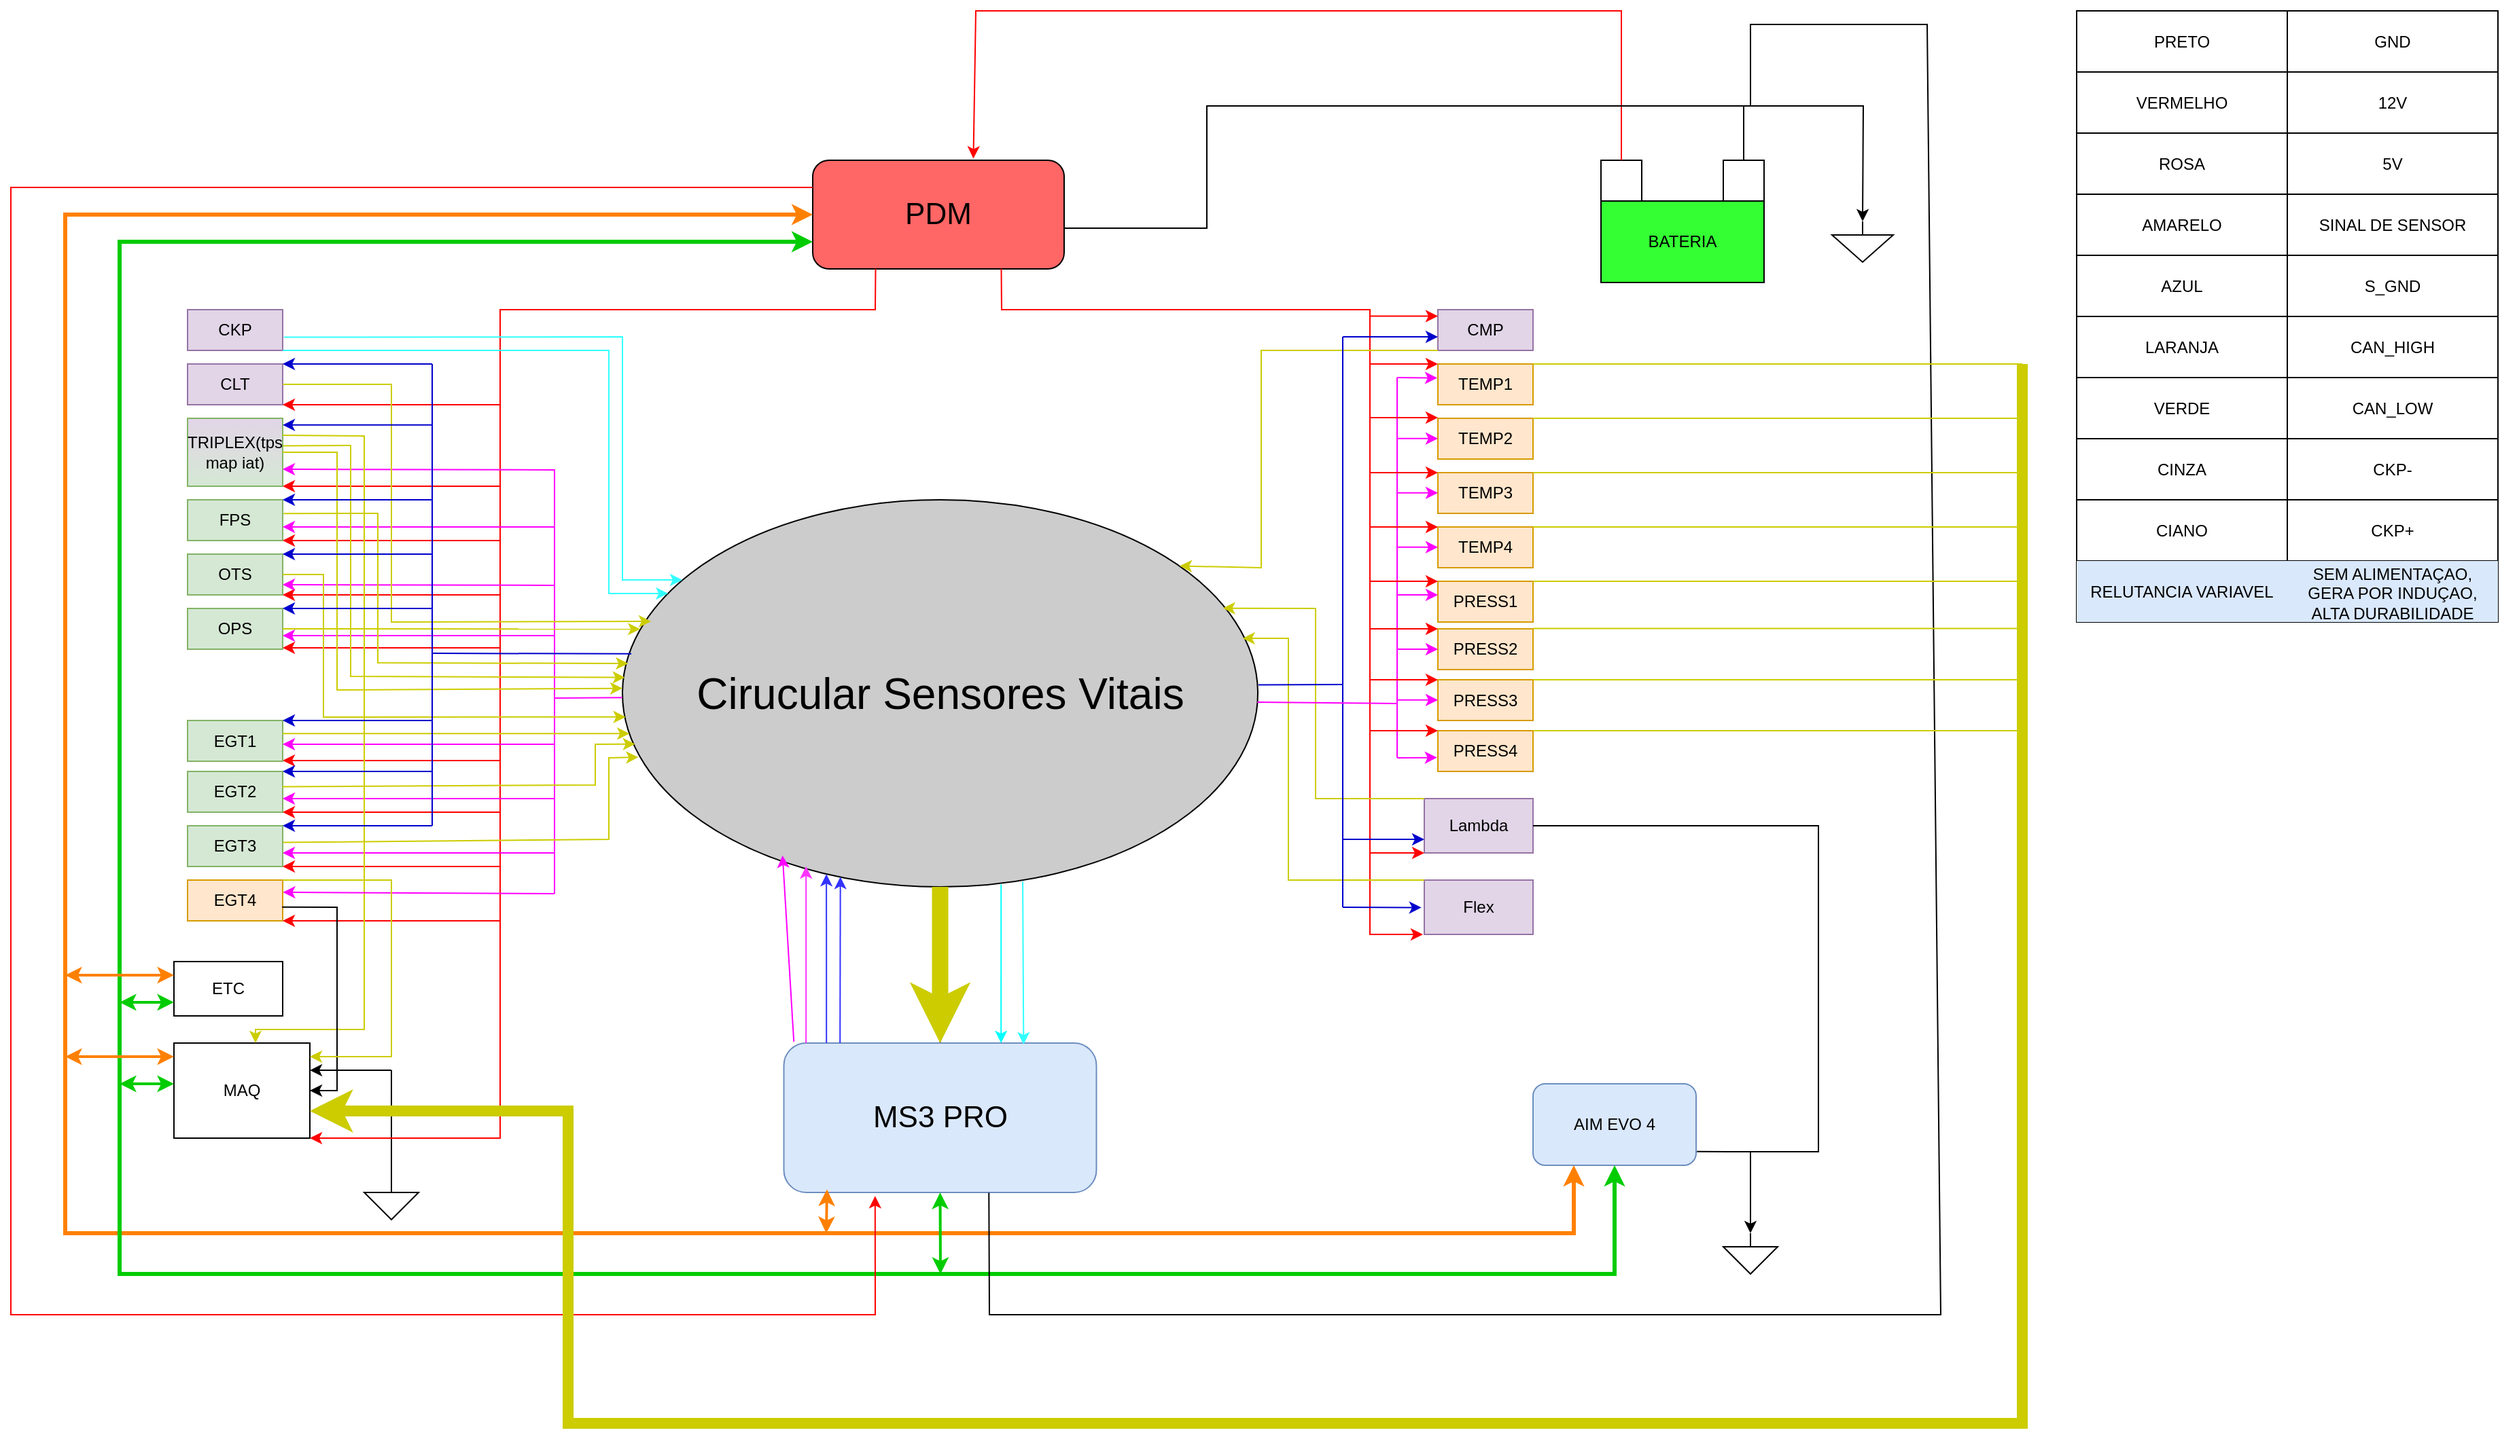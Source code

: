 <mxfile version="24.9.3">
  <diagram name="Page-1" id="f1wMGk_wxyHmaLdVLJDL">
    <mxGraphModel dx="2284" dy="746" grid="1" gridSize="10" guides="1" tooltips="1" connect="1" arrows="1" fold="1" page="1" pageScale="1" pageWidth="850" pageHeight="1100" math="0" shadow="0">
      <root>
        <mxCell id="0" />
        <mxCell id="1" parent="0" />
        <mxCell id="Dd4lVPITV6rcG0dg7MI0-1" value="BATERIA" style="rounded=0;whiteSpace=wrap;html=1;fillColor=#33FF33;" parent="1" vertex="1">
          <mxGeometry x="810" y="220" width="120" height="60" as="geometry" />
        </mxCell>
        <mxCell id="Dd4lVPITV6rcG0dg7MI0-2" value="" style="rounded=0;whiteSpace=wrap;html=1;" parent="1" vertex="1">
          <mxGeometry x="810" y="190" width="30" height="30" as="geometry" />
        </mxCell>
        <mxCell id="Dd4lVPITV6rcG0dg7MI0-3" value="" style="rounded=0;whiteSpace=wrap;html=1;" parent="1" vertex="1">
          <mxGeometry x="900" y="190" width="30" height="30" as="geometry" />
        </mxCell>
        <mxCell id="Dd4lVPITV6rcG0dg7MI0-5" value="" style="endArrow=classic;html=1;rounded=0;entryX=0.5;entryY=0;entryDx=0;entryDy=0;entryPerimeter=0;exitX=0.5;exitY=0;exitDx=0;exitDy=0;" parent="1" source="Dd4lVPITV6rcG0dg7MI0-3" target="Dd4lVPITV6rcG0dg7MI0-6" edge="1">
          <mxGeometry width="50" height="50" relative="1" as="geometry">
            <mxPoint x="700" y="410" as="sourcePoint" />
            <mxPoint x="750" y="360" as="targetPoint" />
            <Array as="points">
              <mxPoint x="915" y="150" />
              <mxPoint x="1003" y="150" />
            </Array>
          </mxGeometry>
        </mxCell>
        <mxCell id="Dd4lVPITV6rcG0dg7MI0-6" value="" style="pointerEvents=1;verticalLabelPosition=bottom;shadow=0;dashed=0;align=center;html=1;verticalAlign=top;shape=mxgraph.electrical.signal_sources.signal_ground;" parent="1" vertex="1">
          <mxGeometry x="980" y="235" width="45" height="30" as="geometry" />
        </mxCell>
        <mxCell id="Dd4lVPITV6rcG0dg7MI0-7" value="&lt;font style=&quot;font-size: 22px;&quot;&gt;PDM&lt;/font&gt;" style="rounded=1;whiteSpace=wrap;html=1;fillColor=#FF6666;" parent="1" vertex="1">
          <mxGeometry x="230" y="190" width="185" height="80" as="geometry" />
        </mxCell>
        <mxCell id="Dd4lVPITV6rcG0dg7MI0-8" value="" style="endArrow=classic;html=1;rounded=0;exitX=0.5;exitY=0;exitDx=0;exitDy=0;entryX=0.639;entryY=-0.016;entryDx=0;entryDy=0;entryPerimeter=0;strokeColor=#FF0000;" parent="1" source="Dd4lVPITV6rcG0dg7MI0-2" target="Dd4lVPITV6rcG0dg7MI0-7" edge="1">
          <mxGeometry width="50" height="50" relative="1" as="geometry">
            <mxPoint x="540" y="280" as="sourcePoint" />
            <mxPoint x="590" y="230" as="targetPoint" />
            <Array as="points">
              <mxPoint x="825" y="80" />
              <mxPoint x="350" y="80" />
            </Array>
          </mxGeometry>
        </mxCell>
        <mxCell id="Dd4lVPITV6rcG0dg7MI0-9" value="AIM EVO 4" style="rounded=1;whiteSpace=wrap;html=1;fillColor=#dae8fc;strokeColor=#6c8ebf;" parent="1" vertex="1">
          <mxGeometry x="760" y="870" width="120" height="60" as="geometry" />
        </mxCell>
        <mxCell id="znyflTCA9Cc_OiiJNhQR-1" value="" style="edgeStyle=orthogonalEdgeStyle;rounded=0;orthogonalLoop=1;jettySize=auto;html=1;" edge="1" parent="1" source="Dd4lVPITV6rcG0dg7MI0-10" target="Dd4lVPITV6rcG0dg7MI0-11">
          <mxGeometry relative="1" as="geometry" />
        </mxCell>
        <mxCell id="Dd4lVPITV6rcG0dg7MI0-10" value="&lt;font style=&quot;font-size: 22px;&quot;&gt;MS3 PRO&lt;/font&gt;" style="rounded=1;whiteSpace=wrap;html=1;fillColor=#dae8fc;strokeColor=#6c8ebf;" parent="1" vertex="1">
          <mxGeometry x="208.75" y="840" width="230" height="110" as="geometry" />
        </mxCell>
        <mxCell id="Dd4lVPITV6rcG0dg7MI0-11" value="&lt;font style=&quot;font-size: 32px;&quot;&gt;Cirucular Sensores Vitais&lt;/font&gt;" style="ellipse;whiteSpace=wrap;html=1;fillColor=#CCCCCC;" parent="1" vertex="1">
          <mxGeometry x="90" y="440" width="467.5" height="285" as="geometry" />
        </mxCell>
        <mxCell id="Dd4lVPITV6rcG0dg7MI0-21" value="CKP" style="rounded=0;whiteSpace=wrap;html=1;fillColor=#e1d5e7;strokeColor=#9673a6;" parent="1" vertex="1">
          <mxGeometry x="-230" y="300" width="70" height="30" as="geometry" />
        </mxCell>
        <mxCell id="Dd4lVPITV6rcG0dg7MI0-22" value="CLT" style="rounded=0;whiteSpace=wrap;html=1;fillColor=#e1d5e7;strokeColor=#9673a6;" parent="1" vertex="1">
          <mxGeometry x="-230" y="340" width="70" height="30" as="geometry" />
        </mxCell>
        <mxCell id="Dd4lVPITV6rcG0dg7MI0-23" value="TRIPLEX(tps map iat)" style="rounded=0;whiteSpace=wrap;html=1;fillColor=#D5E8D4;strokeColor=#82b366;gradientColor=#E1D5E7;gradientDirection=north;" parent="1" vertex="1">
          <mxGeometry x="-230" y="380" width="70" height="50" as="geometry" />
        </mxCell>
        <mxCell id="Dd4lVPITV6rcG0dg7MI0-24" value="FPS" style="rounded=0;whiteSpace=wrap;html=1;fillColor=#d5e8d4;strokeColor=#82b366;" parent="1" vertex="1">
          <mxGeometry x="-230" y="440" width="70" height="30" as="geometry" />
        </mxCell>
        <mxCell id="Dd4lVPITV6rcG0dg7MI0-25" value="OTS" style="rounded=0;whiteSpace=wrap;html=1;fillColor=#d5e8d4;strokeColor=#82b366;" parent="1" vertex="1">
          <mxGeometry x="-230" y="480" width="70" height="30" as="geometry" />
        </mxCell>
        <mxCell id="Dd4lVPITV6rcG0dg7MI0-26" value="OPS" style="rounded=0;whiteSpace=wrap;html=1;fillColor=#d5e8d4;strokeColor=#82b366;" parent="1" vertex="1">
          <mxGeometry x="-230" y="520" width="70" height="30" as="geometry" />
        </mxCell>
        <mxCell id="Dd4lVPITV6rcG0dg7MI0-30" value="MAQ" style="rounded=0;whiteSpace=wrap;html=1;" parent="1" vertex="1">
          <mxGeometry x="-240" y="840" width="100" height="70" as="geometry" />
        </mxCell>
        <mxCell id="Dd4lVPITV6rcG0dg7MI0-33" value="CMP" style="rounded=0;whiteSpace=wrap;html=1;fillColor=#e1d5e7;strokeColor=#9673a6;" parent="1" vertex="1">
          <mxGeometry x="690" y="300" width="70" height="30" as="geometry" />
        </mxCell>
        <mxCell id="Dd4lVPITV6rcG0dg7MI0-38" value="Lambda" style="rounded=0;whiteSpace=wrap;html=1;fillColor=#e1d5e7;strokeColor=#9673a6;" parent="1" vertex="1">
          <mxGeometry x="680" y="660" width="80" height="40" as="geometry" />
        </mxCell>
        <mxCell id="Dd4lVPITV6rcG0dg7MI0-41" value="" style="endArrow=classic;startArrow=classic;html=1;rounded=0;exitX=0;exitY=0.5;exitDx=0;exitDy=0;entryX=0.25;entryY=1;entryDx=0;entryDy=0;strokeWidth=3;strokeColor=#FF8000;" parent="1" source="Dd4lVPITV6rcG0dg7MI0-7" target="Dd4lVPITV6rcG0dg7MI0-9" edge="1">
          <mxGeometry width="50" height="50" relative="1" as="geometry">
            <mxPoint x="470" y="580" as="sourcePoint" />
            <mxPoint x="520" y="530" as="targetPoint" />
            <Array as="points">
              <mxPoint x="-320" y="230" />
              <mxPoint x="-320" y="980" />
              <mxPoint x="790" y="980" />
            </Array>
          </mxGeometry>
        </mxCell>
        <mxCell id="Dd4lVPITV6rcG0dg7MI0-42" value="" style="endArrow=classic;startArrow=classic;html=1;rounded=0;exitX=0;exitY=0.75;exitDx=0;exitDy=0;entryX=0.5;entryY=1;entryDx=0;entryDy=0;strokeColor=#00CC00;strokeWidth=3;" parent="1" source="Dd4lVPITV6rcG0dg7MI0-7" target="Dd4lVPITV6rcG0dg7MI0-9" edge="1">
          <mxGeometry width="50" height="50" relative="1" as="geometry">
            <mxPoint x="470" y="580" as="sourcePoint" />
            <mxPoint x="520" y="530" as="targetPoint" />
            <Array as="points">
              <mxPoint x="-280" y="250" />
              <mxPoint x="-280" y="1010" />
              <mxPoint x="820" y="1010" />
            </Array>
          </mxGeometry>
        </mxCell>
        <mxCell id="Dd4lVPITV6rcG0dg7MI0-43" value="" style="endArrow=classic;startArrow=classic;html=1;rounded=0;entryX=0.138;entryY=0.98;entryDx=0;entryDy=0;entryPerimeter=0;strokeWidth=2;strokeColor=#FF8000;" parent="1" target="Dd4lVPITV6rcG0dg7MI0-10" edge="1">
          <mxGeometry width="50" height="50" relative="1" as="geometry">
            <mxPoint x="240" y="980" as="sourcePoint" />
            <mxPoint x="450" y="780" as="targetPoint" />
          </mxGeometry>
        </mxCell>
        <mxCell id="Dd4lVPITV6rcG0dg7MI0-44" value="" style="endArrow=classic;startArrow=classic;html=1;rounded=0;exitX=0.5;exitY=1;exitDx=0;exitDy=0;strokeColor=#00CC00;strokeWidth=2;" parent="1" source="Dd4lVPITV6rcG0dg7MI0-10" edge="1">
          <mxGeometry width="50" height="50" relative="1" as="geometry">
            <mxPoint x="400" y="830" as="sourcePoint" />
            <mxPoint x="324" y="1010" as="targetPoint" />
          </mxGeometry>
        </mxCell>
        <mxCell id="Dd4lVPITV6rcG0dg7MI0-47" value="" style="endArrow=classic;startArrow=classic;html=1;rounded=0;strokeWidth=2;entryX=0;entryY=0.75;entryDx=0;entryDy=0;strokeColor=#00CC00;" parent="1" edge="1">
          <mxGeometry width="50" height="50" relative="1" as="geometry">
            <mxPoint x="-280" y="870" as="sourcePoint" />
            <mxPoint x="-240" y="870" as="targetPoint" />
            <Array as="points" />
          </mxGeometry>
        </mxCell>
        <mxCell id="Dd4lVPITV6rcG0dg7MI0-48" value="" style="endArrow=classic;startArrow=classic;html=1;rounded=0;entryX=0;entryY=0.25;entryDx=0;entryDy=0;strokeWidth=2;strokeColor=#FF8000;" parent="1" edge="1">
          <mxGeometry width="50" height="50" relative="1" as="geometry">
            <mxPoint x="-320" y="850" as="sourcePoint" />
            <mxPoint x="-240" y="850" as="targetPoint" />
            <Array as="points" />
          </mxGeometry>
        </mxCell>
        <mxCell id="Dd4lVPITV6rcG0dg7MI0-49" value="" style="pointerEvents=1;verticalLabelPosition=bottom;shadow=0;dashed=0;align=center;html=1;verticalAlign=top;shape=mxgraph.electrical.signal_sources.signal_ground;" parent="1" vertex="1">
          <mxGeometry x="-100" y="940" width="40" height="30" as="geometry" />
        </mxCell>
        <mxCell id="Dd4lVPITV6rcG0dg7MI0-52" value="" style="endArrow=classic;html=1;rounded=0;entryX=1;entryY=0.286;entryDx=0;entryDy=0;entryPerimeter=0;" parent="1" target="Dd4lVPITV6rcG0dg7MI0-30" edge="1">
          <mxGeometry width="50" height="50" relative="1" as="geometry">
            <mxPoint x="-80" y="860" as="sourcePoint" />
            <mxPoint x="-70" y="810" as="targetPoint" />
          </mxGeometry>
        </mxCell>
        <mxCell id="f9RRP8ZeH6I90ZZNOrHk-1" value="" style="endArrow=none;html=1;rounded=0;exitX=1;exitY=0.5;exitDx=0;exitDy=0;entryX=1.005;entryY=0.832;entryDx=0;entryDy=0;entryPerimeter=0;" parent="1" source="Dd4lVPITV6rcG0dg7MI0-38" target="Dd4lVPITV6rcG0dg7MI0-9" edge="1">
          <mxGeometry width="50" height="50" relative="1" as="geometry">
            <mxPoint x="290" y="710" as="sourcePoint" />
            <mxPoint x="340" y="660" as="targetPoint" />
            <Array as="points">
              <mxPoint x="970" y="680" />
              <mxPoint x="970" y="920" />
            </Array>
          </mxGeometry>
        </mxCell>
        <mxCell id="f9RRP8ZeH6I90ZZNOrHk-2" value="" style="endArrow=classic;html=1;rounded=0;" parent="1" edge="1">
          <mxGeometry width="50" height="50" relative="1" as="geometry">
            <mxPoint x="920" y="920" as="sourcePoint" />
            <mxPoint x="920" y="980" as="targetPoint" />
          </mxGeometry>
        </mxCell>
        <mxCell id="f9RRP8ZeH6I90ZZNOrHk-3" value="" style="pointerEvents=1;verticalLabelPosition=bottom;shadow=0;dashed=0;align=center;html=1;verticalAlign=top;shape=mxgraph.electrical.signal_sources.signal_ground;" parent="1" vertex="1">
          <mxGeometry x="900" y="980" width="40" height="30" as="geometry" />
        </mxCell>
        <mxCell id="f9RRP8ZeH6I90ZZNOrHk-12" value="" style="endArrow=classic;html=1;rounded=0;exitX=0;exitY=0.25;exitDx=0;exitDy=0;entryX=0.292;entryY=1.024;entryDx=0;entryDy=0;entryPerimeter=0;strokeColor=#FF0000;" parent="1" source="Dd4lVPITV6rcG0dg7MI0-7" target="Dd4lVPITV6rcG0dg7MI0-10" edge="1">
          <mxGeometry width="50" height="50" relative="1" as="geometry">
            <mxPoint x="110" y="440" as="sourcePoint" />
            <mxPoint x="160" y="390" as="targetPoint" />
            <Array as="points">
              <mxPoint x="-360" y="210" />
              <mxPoint x="-360" y="1040" />
              <mxPoint x="276" y="1040" />
            </Array>
          </mxGeometry>
        </mxCell>
        <mxCell id="f9RRP8ZeH6I90ZZNOrHk-13" value="" style="endArrow=classic;html=1;rounded=0;entryX=0.289;entryY=0.947;entryDx=0;entryDy=0;entryPerimeter=0;exitX=0.071;exitY=0;exitDx=0;exitDy=0;exitPerimeter=0;strokeColor=#FF33FF;" parent="1" source="Dd4lVPITV6rcG0dg7MI0-10" target="Dd4lVPITV6rcG0dg7MI0-11" edge="1">
          <mxGeometry width="50" height="50" relative="1" as="geometry">
            <mxPoint x="250" y="840" as="sourcePoint" />
            <mxPoint x="300" y="790" as="targetPoint" />
          </mxGeometry>
        </mxCell>
        <mxCell id="f9RRP8ZeH6I90ZZNOrHk-14" value="" style="endArrow=classic;html=1;rounded=0;entryX=0.321;entryY=0.967;entryDx=0;entryDy=0;entryPerimeter=0;strokeColor=#3333FF;" parent="1" target="Dd4lVPITV6rcG0dg7MI0-11" edge="1">
          <mxGeometry width="50" height="50" relative="1" as="geometry">
            <mxPoint x="240.11" y="840" as="sourcePoint" />
            <mxPoint x="240" y="720" as="targetPoint" />
          </mxGeometry>
        </mxCell>
        <mxCell id="f9RRP8ZeH6I90ZZNOrHk-15" value="" style="endArrow=classic;html=1;rounded=0;entryX=0.343;entryY=0.974;entryDx=0;entryDy=0;entryPerimeter=0;strokeColor=#3333FF;" parent="1" target="Dd4lVPITV6rcG0dg7MI0-11" edge="1">
          <mxGeometry width="50" height="50" relative="1" as="geometry">
            <mxPoint x="250.11" y="840" as="sourcePoint" />
            <mxPoint x="250" y="720" as="targetPoint" />
          </mxGeometry>
        </mxCell>
        <mxCell id="f9RRP8ZeH6I90ZZNOrHk-61" value="" style="endArrow=classic;html=1;rounded=0;exitX=0.5;exitY=1;exitDx=0;exitDy=0;entryX=0.5;entryY=0;entryDx=0;entryDy=0;strokeWidth=12;strokeColor=#CCCC00;" parent="1" source="Dd4lVPITV6rcG0dg7MI0-11" target="Dd4lVPITV6rcG0dg7MI0-10" edge="1">
          <mxGeometry width="50" height="50" relative="1" as="geometry">
            <mxPoint x="370" y="650" as="sourcePoint" />
            <mxPoint x="420" y="600" as="targetPoint" />
          </mxGeometry>
        </mxCell>
        <mxCell id="f9RRP8ZeH6I90ZZNOrHk-64" value="" style="shape=table;startSize=0;container=1;collapsible=0;childLayout=tableLayout;" parent="1" vertex="1">
          <mxGeometry x="1160" y="80" width="310" height="450" as="geometry" />
        </mxCell>
        <mxCell id="f9RRP8ZeH6I90ZZNOrHk-65" value="" style="shape=tableRow;horizontal=0;startSize=0;swimlaneHead=0;swimlaneBody=0;strokeColor=inherit;top=0;left=0;bottom=0;right=0;collapsible=0;dropTarget=0;fillColor=none;points=[[0,0.5],[1,0.5]];portConstraint=eastwest;" parent="f9RRP8ZeH6I90ZZNOrHk-64" vertex="1">
          <mxGeometry width="310" height="45" as="geometry" />
        </mxCell>
        <mxCell id="f9RRP8ZeH6I90ZZNOrHk-66" value="PRETO" style="shape=partialRectangle;html=1;whiteSpace=wrap;connectable=0;strokeColor=inherit;overflow=hidden;fillColor=none;top=0;left=0;bottom=0;right=0;pointerEvents=1;" parent="f9RRP8ZeH6I90ZZNOrHk-65" vertex="1">
          <mxGeometry width="155" height="45" as="geometry">
            <mxRectangle width="155" height="45" as="alternateBounds" />
          </mxGeometry>
        </mxCell>
        <mxCell id="f9RRP8ZeH6I90ZZNOrHk-67" value="GND" style="shape=partialRectangle;html=1;whiteSpace=wrap;connectable=0;strokeColor=inherit;overflow=hidden;fillColor=none;top=0;left=0;bottom=0;right=0;pointerEvents=1;" parent="f9RRP8ZeH6I90ZZNOrHk-65" vertex="1">
          <mxGeometry x="155" width="155" height="45" as="geometry">
            <mxRectangle width="155" height="45" as="alternateBounds" />
          </mxGeometry>
        </mxCell>
        <mxCell id="f9RRP8ZeH6I90ZZNOrHk-68" value="" style="shape=tableRow;horizontal=0;startSize=0;swimlaneHead=0;swimlaneBody=0;strokeColor=inherit;top=0;left=0;bottom=0;right=0;collapsible=0;dropTarget=0;fillColor=none;points=[[0,0.5],[1,0.5]];portConstraint=eastwest;" parent="f9RRP8ZeH6I90ZZNOrHk-64" vertex="1">
          <mxGeometry y="45" width="310" height="45" as="geometry" />
        </mxCell>
        <mxCell id="f9RRP8ZeH6I90ZZNOrHk-69" value="VERMELHO" style="shape=partialRectangle;html=1;whiteSpace=wrap;connectable=0;strokeColor=inherit;overflow=hidden;fillColor=none;top=0;left=0;bottom=0;right=0;pointerEvents=1;" parent="f9RRP8ZeH6I90ZZNOrHk-68" vertex="1">
          <mxGeometry width="155" height="45" as="geometry">
            <mxRectangle width="155" height="45" as="alternateBounds" />
          </mxGeometry>
        </mxCell>
        <mxCell id="f9RRP8ZeH6I90ZZNOrHk-70" value="12V" style="shape=partialRectangle;html=1;whiteSpace=wrap;connectable=0;strokeColor=inherit;overflow=hidden;fillColor=none;top=0;left=0;bottom=0;right=0;pointerEvents=1;" parent="f9RRP8ZeH6I90ZZNOrHk-68" vertex="1">
          <mxGeometry x="155" width="155" height="45" as="geometry">
            <mxRectangle width="155" height="45" as="alternateBounds" />
          </mxGeometry>
        </mxCell>
        <mxCell id="f9RRP8ZeH6I90ZZNOrHk-71" value="" style="shape=tableRow;horizontal=0;startSize=0;swimlaneHead=0;swimlaneBody=0;strokeColor=inherit;top=0;left=0;bottom=0;right=0;collapsible=0;dropTarget=0;fillColor=none;points=[[0,0.5],[1,0.5]];portConstraint=eastwest;" parent="f9RRP8ZeH6I90ZZNOrHk-64" vertex="1">
          <mxGeometry y="90" width="310" height="45" as="geometry" />
        </mxCell>
        <mxCell id="f9RRP8ZeH6I90ZZNOrHk-72" value="ROSA" style="shape=partialRectangle;html=1;whiteSpace=wrap;connectable=0;strokeColor=inherit;overflow=hidden;fillColor=none;top=0;left=0;bottom=0;right=0;pointerEvents=1;" parent="f9RRP8ZeH6I90ZZNOrHk-71" vertex="1">
          <mxGeometry width="155" height="45" as="geometry">
            <mxRectangle width="155" height="45" as="alternateBounds" />
          </mxGeometry>
        </mxCell>
        <mxCell id="f9RRP8ZeH6I90ZZNOrHk-73" value="5V" style="shape=partialRectangle;html=1;whiteSpace=wrap;connectable=0;strokeColor=inherit;overflow=hidden;fillColor=none;top=0;left=0;bottom=0;right=0;pointerEvents=1;" parent="f9RRP8ZeH6I90ZZNOrHk-71" vertex="1">
          <mxGeometry x="155" width="155" height="45" as="geometry">
            <mxRectangle width="155" height="45" as="alternateBounds" />
          </mxGeometry>
        </mxCell>
        <mxCell id="f9RRP8ZeH6I90ZZNOrHk-74" value="" style="shape=tableRow;horizontal=0;startSize=0;swimlaneHead=0;swimlaneBody=0;strokeColor=inherit;top=0;left=0;bottom=0;right=0;collapsible=0;dropTarget=0;fillColor=none;points=[[0,0.5],[1,0.5]];portConstraint=eastwest;" parent="f9RRP8ZeH6I90ZZNOrHk-64" vertex="1">
          <mxGeometry y="135" width="310" height="45" as="geometry" />
        </mxCell>
        <mxCell id="f9RRP8ZeH6I90ZZNOrHk-75" value="AMARELO" style="shape=partialRectangle;html=1;whiteSpace=wrap;connectable=0;strokeColor=inherit;overflow=hidden;fillColor=none;top=0;left=0;bottom=0;right=0;pointerEvents=1;" parent="f9RRP8ZeH6I90ZZNOrHk-74" vertex="1">
          <mxGeometry width="155" height="45" as="geometry">
            <mxRectangle width="155" height="45" as="alternateBounds" />
          </mxGeometry>
        </mxCell>
        <mxCell id="f9RRP8ZeH6I90ZZNOrHk-76" value="SINAL DE SENSOR" style="shape=partialRectangle;html=1;whiteSpace=wrap;connectable=0;strokeColor=inherit;overflow=hidden;fillColor=none;top=0;left=0;bottom=0;right=0;pointerEvents=1;" parent="f9RRP8ZeH6I90ZZNOrHk-74" vertex="1">
          <mxGeometry x="155" width="155" height="45" as="geometry">
            <mxRectangle width="155" height="45" as="alternateBounds" />
          </mxGeometry>
        </mxCell>
        <mxCell id="f9RRP8ZeH6I90ZZNOrHk-77" value="" style="shape=tableRow;horizontal=0;startSize=0;swimlaneHead=0;swimlaneBody=0;strokeColor=inherit;top=0;left=0;bottom=0;right=0;collapsible=0;dropTarget=0;fillColor=none;points=[[0,0.5],[1,0.5]];portConstraint=eastwest;" parent="f9RRP8ZeH6I90ZZNOrHk-64" vertex="1">
          <mxGeometry y="180" width="310" height="45" as="geometry" />
        </mxCell>
        <mxCell id="f9RRP8ZeH6I90ZZNOrHk-78" value="AZUL" style="shape=partialRectangle;html=1;whiteSpace=wrap;connectable=0;strokeColor=inherit;overflow=hidden;fillColor=none;top=0;left=0;bottom=0;right=0;pointerEvents=1;" parent="f9RRP8ZeH6I90ZZNOrHk-77" vertex="1">
          <mxGeometry width="155" height="45" as="geometry">
            <mxRectangle width="155" height="45" as="alternateBounds" />
          </mxGeometry>
        </mxCell>
        <mxCell id="f9RRP8ZeH6I90ZZNOrHk-79" value="S_GND" style="shape=partialRectangle;html=1;whiteSpace=wrap;connectable=0;strokeColor=inherit;overflow=hidden;fillColor=none;top=0;left=0;bottom=0;right=0;pointerEvents=1;" parent="f9RRP8ZeH6I90ZZNOrHk-77" vertex="1">
          <mxGeometry x="155" width="155" height="45" as="geometry">
            <mxRectangle width="155" height="45" as="alternateBounds" />
          </mxGeometry>
        </mxCell>
        <mxCell id="f9RRP8ZeH6I90ZZNOrHk-80" value="" style="shape=tableRow;horizontal=0;startSize=0;swimlaneHead=0;swimlaneBody=0;strokeColor=inherit;top=0;left=0;bottom=0;right=0;collapsible=0;dropTarget=0;fillColor=none;points=[[0,0.5],[1,0.5]];portConstraint=eastwest;" parent="f9RRP8ZeH6I90ZZNOrHk-64" vertex="1">
          <mxGeometry y="225" width="310" height="45" as="geometry" />
        </mxCell>
        <mxCell id="f9RRP8ZeH6I90ZZNOrHk-81" value="LARANJA" style="shape=partialRectangle;html=1;whiteSpace=wrap;connectable=0;strokeColor=inherit;overflow=hidden;fillColor=none;top=0;left=0;bottom=0;right=0;pointerEvents=1;" parent="f9RRP8ZeH6I90ZZNOrHk-80" vertex="1">
          <mxGeometry width="155" height="45" as="geometry">
            <mxRectangle width="155" height="45" as="alternateBounds" />
          </mxGeometry>
        </mxCell>
        <mxCell id="f9RRP8ZeH6I90ZZNOrHk-82" value="CAN_HIGH" style="shape=partialRectangle;html=1;whiteSpace=wrap;connectable=0;strokeColor=inherit;overflow=hidden;fillColor=none;top=0;left=0;bottom=0;right=0;pointerEvents=1;" parent="f9RRP8ZeH6I90ZZNOrHk-80" vertex="1">
          <mxGeometry x="155" width="155" height="45" as="geometry">
            <mxRectangle width="155" height="45" as="alternateBounds" />
          </mxGeometry>
        </mxCell>
        <mxCell id="f9RRP8ZeH6I90ZZNOrHk-83" value="" style="shape=tableRow;horizontal=0;startSize=0;swimlaneHead=0;swimlaneBody=0;strokeColor=inherit;top=0;left=0;bottom=0;right=0;collapsible=0;dropTarget=0;fillColor=none;points=[[0,0.5],[1,0.5]];portConstraint=eastwest;" parent="f9RRP8ZeH6I90ZZNOrHk-64" vertex="1">
          <mxGeometry y="270" width="310" height="45" as="geometry" />
        </mxCell>
        <mxCell id="f9RRP8ZeH6I90ZZNOrHk-84" value="VERDE" style="shape=partialRectangle;html=1;whiteSpace=wrap;connectable=0;strokeColor=inherit;overflow=hidden;fillColor=none;top=0;left=0;bottom=0;right=0;pointerEvents=1;" parent="f9RRP8ZeH6I90ZZNOrHk-83" vertex="1">
          <mxGeometry width="155" height="45" as="geometry">
            <mxRectangle width="155" height="45" as="alternateBounds" />
          </mxGeometry>
        </mxCell>
        <mxCell id="f9RRP8ZeH6I90ZZNOrHk-85" value="CAN_LOW" style="shape=partialRectangle;html=1;whiteSpace=wrap;connectable=0;strokeColor=inherit;overflow=hidden;fillColor=none;top=0;left=0;bottom=0;right=0;pointerEvents=1;" parent="f9RRP8ZeH6I90ZZNOrHk-83" vertex="1">
          <mxGeometry x="155" width="155" height="45" as="geometry">
            <mxRectangle width="155" height="45" as="alternateBounds" />
          </mxGeometry>
        </mxCell>
        <mxCell id="f9RRP8ZeH6I90ZZNOrHk-86" value="" style="shape=tableRow;horizontal=0;startSize=0;swimlaneHead=0;swimlaneBody=0;strokeColor=inherit;top=0;left=0;bottom=0;right=0;collapsible=0;dropTarget=0;fillColor=none;points=[[0,0.5],[1,0.5]];portConstraint=eastwest;" parent="f9RRP8ZeH6I90ZZNOrHk-64" vertex="1">
          <mxGeometry y="315" width="310" height="45" as="geometry" />
        </mxCell>
        <mxCell id="f9RRP8ZeH6I90ZZNOrHk-87" value="CINZA" style="shape=partialRectangle;html=1;whiteSpace=wrap;connectable=0;strokeColor=inherit;overflow=hidden;fillColor=none;top=0;left=0;bottom=0;right=0;pointerEvents=1;" parent="f9RRP8ZeH6I90ZZNOrHk-86" vertex="1">
          <mxGeometry width="155" height="45" as="geometry">
            <mxRectangle width="155" height="45" as="alternateBounds" />
          </mxGeometry>
        </mxCell>
        <mxCell id="f9RRP8ZeH6I90ZZNOrHk-88" value="CKP-" style="shape=partialRectangle;html=1;whiteSpace=wrap;connectable=0;strokeColor=inherit;overflow=hidden;fillColor=none;top=0;left=0;bottom=0;right=0;pointerEvents=1;" parent="f9RRP8ZeH6I90ZZNOrHk-86" vertex="1">
          <mxGeometry x="155" width="155" height="45" as="geometry">
            <mxRectangle width="155" height="45" as="alternateBounds" />
          </mxGeometry>
        </mxCell>
        <mxCell id="f9RRP8ZeH6I90ZZNOrHk-89" value="" style="shape=tableRow;horizontal=0;startSize=0;swimlaneHead=0;swimlaneBody=0;strokeColor=inherit;top=0;left=0;bottom=0;right=0;collapsible=0;dropTarget=0;fillColor=none;points=[[0,0.5],[1,0.5]];portConstraint=eastwest;" parent="f9RRP8ZeH6I90ZZNOrHk-64" vertex="1">
          <mxGeometry y="360" width="310" height="45" as="geometry" />
        </mxCell>
        <mxCell id="f9RRP8ZeH6I90ZZNOrHk-90" value="CIANO" style="shape=partialRectangle;html=1;whiteSpace=wrap;connectable=0;strokeColor=inherit;overflow=hidden;fillColor=none;top=0;left=0;bottom=0;right=0;pointerEvents=1;" parent="f9RRP8ZeH6I90ZZNOrHk-89" vertex="1">
          <mxGeometry width="155" height="45" as="geometry">
            <mxRectangle width="155" height="45" as="alternateBounds" />
          </mxGeometry>
        </mxCell>
        <mxCell id="f9RRP8ZeH6I90ZZNOrHk-91" value="CKP+" style="shape=partialRectangle;html=1;whiteSpace=wrap;connectable=0;strokeColor=inherit;overflow=hidden;fillColor=none;top=0;left=0;bottom=0;right=0;pointerEvents=1;" parent="f9RRP8ZeH6I90ZZNOrHk-89" vertex="1">
          <mxGeometry x="155" width="155" height="45" as="geometry">
            <mxRectangle width="155" height="45" as="alternateBounds" />
          </mxGeometry>
        </mxCell>
        <mxCell id="f9RRP8ZeH6I90ZZNOrHk-104" style="shape=tableRow;horizontal=0;startSize=0;swimlaneHead=0;swimlaneBody=0;strokeColor=inherit;top=0;left=0;bottom=0;right=0;collapsible=0;dropTarget=0;fillColor=none;points=[[0,0.5],[1,0.5]];portConstraint=eastwest;" parent="f9RRP8ZeH6I90ZZNOrHk-64" vertex="1">
          <mxGeometry y="405" width="310" height="45" as="geometry" />
        </mxCell>
        <mxCell id="f9RRP8ZeH6I90ZZNOrHk-105" value="RELUTANCIA VARIAVEL" style="shape=partialRectangle;html=1;whiteSpace=wrap;connectable=0;strokeColor=#6c8ebf;overflow=hidden;fillColor=#dae8fc;top=0;left=0;bottom=0;right=0;pointerEvents=1;" parent="f9RRP8ZeH6I90ZZNOrHk-104" vertex="1">
          <mxGeometry width="155" height="45" as="geometry">
            <mxRectangle width="155" height="45" as="alternateBounds" />
          </mxGeometry>
        </mxCell>
        <mxCell id="f9RRP8ZeH6I90ZZNOrHk-106" value="SEM ALIMENTAÇAO, GERA POR INDUÇAO, ALTA DURABILIDADE" style="shape=partialRectangle;html=1;whiteSpace=wrap;connectable=0;strokeColor=#6c8ebf;overflow=hidden;fillColor=#dae8fc;top=0;left=0;bottom=0;right=0;pointerEvents=1;" parent="f9RRP8ZeH6I90ZZNOrHk-104" vertex="1">
          <mxGeometry x="155" width="155" height="45" as="geometry">
            <mxRectangle width="155" height="45" as="alternateBounds" />
          </mxGeometry>
        </mxCell>
        <mxCell id="f9RRP8ZeH6I90ZZNOrHk-107" value="" style="endArrow=classic;html=1;rounded=0;exitX=0.596;exitY=0.994;exitDx=0;exitDy=0;exitPerimeter=0;entryX=0.695;entryY=0;entryDx=0;entryDy=0;entryPerimeter=0;strokeColor=#00FFFF;" parent="1" source="Dd4lVPITV6rcG0dg7MI0-11" target="Dd4lVPITV6rcG0dg7MI0-10" edge="1">
          <mxGeometry width="50" height="50" relative="1" as="geometry">
            <mxPoint x="200" y="720" as="sourcePoint" />
            <mxPoint x="250" y="670" as="targetPoint" />
          </mxGeometry>
        </mxCell>
        <mxCell id="f9RRP8ZeH6I90ZZNOrHk-108" value="" style="endArrow=classic;html=1;rounded=0;exitX=0.63;exitY=0.986;exitDx=0;exitDy=0;exitPerimeter=0;entryX=0.767;entryY=0.009;entryDx=0;entryDy=0;entryPerimeter=0;strokeColor=#33FFFF;" parent="1" source="Dd4lVPITV6rcG0dg7MI0-11" target="Dd4lVPITV6rcG0dg7MI0-10" edge="1">
          <mxGeometry width="50" height="50" relative="1" as="geometry">
            <mxPoint x="379" y="720" as="sourcePoint" />
            <mxPoint x="379" y="837" as="targetPoint" />
          </mxGeometry>
        </mxCell>
        <mxCell id="f9RRP8ZeH6I90ZZNOrHk-109" value="" style="endArrow=none;html=1;rounded=0;exitX=0.656;exitY=1.002;exitDx=0;exitDy=0;exitPerimeter=0;" parent="1" source="Dd4lVPITV6rcG0dg7MI0-10" edge="1">
          <mxGeometry width="50" height="50" relative="1" as="geometry">
            <mxPoint x="350" y="940" as="sourcePoint" />
            <mxPoint x="920" y="150" as="targetPoint" />
            <Array as="points">
              <mxPoint x="360" y="1040" />
              <mxPoint x="1060" y="1040" />
              <mxPoint x="1050" y="90" />
              <mxPoint x="920" y="90" />
            </Array>
          </mxGeometry>
        </mxCell>
        <mxCell id="f9RRP8ZeH6I90ZZNOrHk-110" value="" style="endArrow=none;html=1;rounded=0;" parent="1" edge="1">
          <mxGeometry width="50" height="50" relative="1" as="geometry">
            <mxPoint x="415" y="240" as="sourcePoint" />
            <mxPoint x="920" y="150" as="targetPoint" />
            <Array as="points">
              <mxPoint x="520" y="240" />
              <mxPoint x="520" y="150" />
            </Array>
          </mxGeometry>
        </mxCell>
        <mxCell id="BlX_RY-2Irji_awNwt1t-1" value="" style="endArrow=none;html=1;rounded=0;exitX=0.5;exitY=0;exitDx=0;exitDy=0;exitPerimeter=0;" parent="1" source="Dd4lVPITV6rcG0dg7MI0-49" edge="1">
          <mxGeometry width="50" height="50" relative="1" as="geometry">
            <mxPoint x="-130" y="840" as="sourcePoint" />
            <mxPoint x="-80" y="860" as="targetPoint" />
          </mxGeometry>
        </mxCell>
        <mxCell id="BlX_RY-2Irji_awNwt1t-2" value="ETC" style="rounded=0;whiteSpace=wrap;html=1;" parent="1" vertex="1">
          <mxGeometry x="-240" y="780" width="80" height="40" as="geometry" />
        </mxCell>
        <mxCell id="BlX_RY-2Irji_awNwt1t-4" value="" style="endArrow=classic;startArrow=classic;html=1;rounded=0;strokeWidth=2;entryX=0;entryY=0.75;entryDx=0;entryDy=0;strokeColor=#00CC00;" parent="1" edge="1">
          <mxGeometry width="50" height="50" relative="1" as="geometry">
            <mxPoint x="-280" y="810" as="sourcePoint" />
            <mxPoint x="-240" y="810" as="targetPoint" />
            <Array as="points" />
          </mxGeometry>
        </mxCell>
        <mxCell id="BlX_RY-2Irji_awNwt1t-5" value="" style="endArrow=classic;startArrow=classic;html=1;rounded=0;entryX=0;entryY=0.25;entryDx=0;entryDy=0;strokeWidth=2;strokeColor=#FF8000;" parent="1" edge="1">
          <mxGeometry width="50" height="50" relative="1" as="geometry">
            <mxPoint x="-320" y="790" as="sourcePoint" />
            <mxPoint x="-240" y="790" as="targetPoint" />
            <Array as="points" />
          </mxGeometry>
        </mxCell>
        <mxCell id="E4AzuqyQpeiPUK6PCbu9-11" value="EGT1" style="rounded=0;whiteSpace=wrap;html=1;fillColor=#d5e8d4;strokeColor=#82b366;" parent="1" vertex="1">
          <mxGeometry x="-230" y="602.5" width="70" height="30" as="geometry" />
        </mxCell>
        <mxCell id="E4AzuqyQpeiPUK6PCbu9-12" value="EGT2" style="rounded=0;whiteSpace=wrap;html=1;fillColor=#d5e8d4;strokeColor=#82b366;" parent="1" vertex="1">
          <mxGeometry x="-230" y="640" width="70" height="30" as="geometry" />
        </mxCell>
        <mxCell id="znyflTCA9Cc_OiiJNhQR-2" value="Flex" style="rounded=0;whiteSpace=wrap;html=1;fillColor=#e1d5e7;strokeColor=#9673a6;" vertex="1" parent="1">
          <mxGeometry x="680" y="720" width="80" height="40" as="geometry" />
        </mxCell>
        <mxCell id="znyflTCA9Cc_OiiJNhQR-6" value="EGT3" style="rounded=0;whiteSpace=wrap;html=1;fillColor=#d5e8d4;strokeColor=#82b366;" vertex="1" parent="1">
          <mxGeometry x="-230" y="680" width="70" height="30" as="geometry" />
        </mxCell>
        <mxCell id="znyflTCA9Cc_OiiJNhQR-7" value="EGT4" style="rounded=0;whiteSpace=wrap;html=1;fillColor=#ffe6cc;strokeColor=#d79b00;" vertex="1" parent="1">
          <mxGeometry x="-230" y="720" width="70" height="30" as="geometry" />
        </mxCell>
        <mxCell id="znyflTCA9Cc_OiiJNhQR-15" value="" style="endArrow=classic;html=1;rounded=0;exitX=0.25;exitY=1;exitDx=0;exitDy=0;entryX=1;entryY=1;entryDx=0;entryDy=0;strokeColor=#FF0000;" edge="1" parent="1" source="Dd4lVPITV6rcG0dg7MI0-7" target="Dd4lVPITV6rcG0dg7MI0-30">
          <mxGeometry width="50" height="50" relative="1" as="geometry">
            <mxPoint y="400" as="sourcePoint" />
            <mxPoint x="50" y="350" as="targetPoint" />
            <Array as="points">
              <mxPoint x="276" y="300" />
              <mxPoint y="300" />
              <mxPoint y="910" />
            </Array>
          </mxGeometry>
        </mxCell>
        <mxCell id="znyflTCA9Cc_OiiJNhQR-16" value="" style="endArrow=classic;html=1;rounded=0;entryX=1;entryY=1;entryDx=0;entryDy=0;strokeColor=#FF0000;" edge="1" parent="1" target="znyflTCA9Cc_OiiJNhQR-6">
          <mxGeometry width="50" height="50" relative="1" as="geometry">
            <mxPoint y="710" as="sourcePoint" />
            <mxPoint x="90" y="630" as="targetPoint" />
          </mxGeometry>
        </mxCell>
        <mxCell id="znyflTCA9Cc_OiiJNhQR-17" value="" style="endArrow=classic;html=1;rounded=0;entryX=1;entryY=1;entryDx=0;entryDy=0;strokeColor=#FF0000;" edge="1" parent="1">
          <mxGeometry width="50" height="50" relative="1" as="geometry">
            <mxPoint y="670" as="sourcePoint" />
            <mxPoint x="-160" y="670" as="targetPoint" />
          </mxGeometry>
        </mxCell>
        <mxCell id="znyflTCA9Cc_OiiJNhQR-18" value="" style="endArrow=classic;html=1;rounded=0;entryX=1;entryY=1;entryDx=0;entryDy=0;strokeColor=#FF0000;" edge="1" parent="1">
          <mxGeometry width="50" height="50" relative="1" as="geometry">
            <mxPoint y="631.94" as="sourcePoint" />
            <mxPoint x="-160" y="631.94" as="targetPoint" />
          </mxGeometry>
        </mxCell>
        <mxCell id="znyflTCA9Cc_OiiJNhQR-20" value="" style="endArrow=classic;html=1;rounded=0;entryX=1;entryY=1;entryDx=0;entryDy=0;strokeColor=#FF0000;" edge="1" parent="1">
          <mxGeometry width="50" height="50" relative="1" as="geometry">
            <mxPoint y="549" as="sourcePoint" />
            <mxPoint x="-160" y="549" as="targetPoint" />
          </mxGeometry>
        </mxCell>
        <mxCell id="znyflTCA9Cc_OiiJNhQR-21" value="" style="endArrow=classic;html=1;rounded=0;entryX=1;entryY=1;entryDx=0;entryDy=0;strokeColor=#FF0000;" edge="1" parent="1">
          <mxGeometry width="50" height="50" relative="1" as="geometry">
            <mxPoint y="510" as="sourcePoint" />
            <mxPoint x="-160" y="510" as="targetPoint" />
          </mxGeometry>
        </mxCell>
        <mxCell id="znyflTCA9Cc_OiiJNhQR-22" value="" style="endArrow=classic;html=1;rounded=0;entryX=1;entryY=1;entryDx=0;entryDy=0;strokeColor=#FF0000;" edge="1" parent="1">
          <mxGeometry width="50" height="50" relative="1" as="geometry">
            <mxPoint y="470" as="sourcePoint" />
            <mxPoint x="-160" y="470" as="targetPoint" />
          </mxGeometry>
        </mxCell>
        <mxCell id="znyflTCA9Cc_OiiJNhQR-23" value="" style="endArrow=classic;html=1;rounded=0;entryX=1;entryY=1;entryDx=0;entryDy=0;strokeColor=#FF0000;" edge="1" parent="1">
          <mxGeometry width="50" height="50" relative="1" as="geometry">
            <mxPoint y="430" as="sourcePoint" />
            <mxPoint x="-160" y="430" as="targetPoint" />
          </mxGeometry>
        </mxCell>
        <mxCell id="znyflTCA9Cc_OiiJNhQR-24" value="" style="endArrow=classic;html=1;rounded=0;entryX=1;entryY=1;entryDx=0;entryDy=0;strokeColor=#FF0000;" edge="1" parent="1">
          <mxGeometry width="50" height="50" relative="1" as="geometry">
            <mxPoint y="370" as="sourcePoint" />
            <mxPoint x="-160" y="370" as="targetPoint" />
          </mxGeometry>
        </mxCell>
        <mxCell id="znyflTCA9Cc_OiiJNhQR-26" value="" style="endArrow=classic;html=1;rounded=0;exitX=0.75;exitY=1;exitDx=0;exitDy=0;strokeColor=#FF0000;" edge="1" parent="1" source="Dd4lVPITV6rcG0dg7MI0-7">
          <mxGeometry width="50" height="50" relative="1" as="geometry">
            <mxPoint x="500" y="460" as="sourcePoint" />
            <mxPoint x="679" y="760" as="targetPoint" />
            <Array as="points">
              <mxPoint x="369" y="300" />
              <mxPoint x="640" y="300" />
              <mxPoint x="640" y="760" />
            </Array>
          </mxGeometry>
        </mxCell>
        <mxCell id="znyflTCA9Cc_OiiJNhQR-27" value="" style="endArrow=classic;html=1;rounded=0;entryX=0;entryY=1;entryDx=0;entryDy=0;strokeColor=#FF0000;" edge="1" parent="1" target="Dd4lVPITV6rcG0dg7MI0-38">
          <mxGeometry width="50" height="50" relative="1" as="geometry">
            <mxPoint x="640" y="700" as="sourcePoint" />
            <mxPoint x="550" y="630" as="targetPoint" />
            <Array as="points">
              <mxPoint x="660" y="700" />
            </Array>
          </mxGeometry>
        </mxCell>
        <mxCell id="znyflTCA9Cc_OiiJNhQR-30" value="" style="endArrow=classic;html=1;rounded=0;strokeColor=#FF0000;" edge="1" parent="1">
          <mxGeometry width="50" height="50" relative="1" as="geometry">
            <mxPoint x="640" y="304.76" as="sourcePoint" />
            <mxPoint x="690" y="304.76" as="targetPoint" />
          </mxGeometry>
        </mxCell>
        <mxCell id="znyflTCA9Cc_OiiJNhQR-32" value="" style="endArrow=classic;html=1;rounded=0;exitX=0;exitY=0.511;exitDx=0;exitDy=0;entryX=1;entryY=0.75;entryDx=0;entryDy=0;strokeColor=#FF00FF;exitPerimeter=0;" edge="1" parent="1" source="Dd4lVPITV6rcG0dg7MI0-11" target="Dd4lVPITV6rcG0dg7MI0-23">
          <mxGeometry width="50" height="50" relative="1" as="geometry">
            <mxPoint x="110" y="560" as="sourcePoint" />
            <mxPoint x="160" y="510" as="targetPoint" />
            <Array as="points">
              <mxPoint x="40" y="586" />
              <mxPoint x="40" y="418" />
            </Array>
          </mxGeometry>
        </mxCell>
        <mxCell id="znyflTCA9Cc_OiiJNhQR-34" value="" style="endArrow=classic;html=1;rounded=0;entryX=1;entryY=0.75;entryDx=0;entryDy=0;strokeColor=#FF00FF;" edge="1" parent="1" target="Dd4lVPITV6rcG0dg7MI0-25">
          <mxGeometry width="50" height="50" relative="1" as="geometry">
            <mxPoint x="40" y="503" as="sourcePoint" />
            <mxPoint x="130" y="510" as="targetPoint" />
          </mxGeometry>
        </mxCell>
        <mxCell id="znyflTCA9Cc_OiiJNhQR-35" value="" style="endArrow=classic;html=1;rounded=0;entryX=1;entryY=0.75;entryDx=0;entryDy=0;strokeColor=#FF00FF;" edge="1" parent="1">
          <mxGeometry width="50" height="50" relative="1" as="geometry">
            <mxPoint x="40" y="460" as="sourcePoint" />
            <mxPoint x="-160" y="460" as="targetPoint" />
          </mxGeometry>
        </mxCell>
        <mxCell id="znyflTCA9Cc_OiiJNhQR-36" value="" style="endArrow=classic;html=1;rounded=0;entryX=1;entryY=0.75;entryDx=0;entryDy=0;strokeColor=#FF00FF;" edge="1" parent="1">
          <mxGeometry width="50" height="50" relative="1" as="geometry">
            <mxPoint x="40" y="540" as="sourcePoint" />
            <mxPoint x="-160" y="540" as="targetPoint" />
          </mxGeometry>
        </mxCell>
        <mxCell id="znyflTCA9Cc_OiiJNhQR-38" value="" style="endArrow=none;html=1;rounded=0;strokeColor=#FF00FF;" edge="1" parent="1">
          <mxGeometry width="50" height="50" relative="1" as="geometry">
            <mxPoint x="40" y="580" as="sourcePoint" />
            <mxPoint x="40" y="730" as="targetPoint" />
          </mxGeometry>
        </mxCell>
        <mxCell id="znyflTCA9Cc_OiiJNhQR-39" value="" style="endArrow=classic;html=1;rounded=0;entryX=1;entryY=0.75;entryDx=0;entryDy=0;strokeColor=#FF00FF;" edge="1" parent="1">
          <mxGeometry width="50" height="50" relative="1" as="geometry">
            <mxPoint x="40" y="700" as="sourcePoint" />
            <mxPoint x="-160" y="700" as="targetPoint" />
          </mxGeometry>
        </mxCell>
        <mxCell id="znyflTCA9Cc_OiiJNhQR-40" value="" style="endArrow=classic;html=1;rounded=0;entryX=1;entryY=0.75;entryDx=0;entryDy=0;strokeColor=#FF00FF;" edge="1" parent="1">
          <mxGeometry width="50" height="50" relative="1" as="geometry">
            <mxPoint x="40" y="660" as="sourcePoint" />
            <mxPoint x="-160" y="660" as="targetPoint" />
          </mxGeometry>
        </mxCell>
        <mxCell id="znyflTCA9Cc_OiiJNhQR-41" value="" style="endArrow=classic;html=1;rounded=0;entryX=1;entryY=0.75;entryDx=0;entryDy=0;strokeColor=#FF00FF;" edge="1" parent="1">
          <mxGeometry width="50" height="50" relative="1" as="geometry">
            <mxPoint x="40" y="620" as="sourcePoint" />
            <mxPoint x="-160" y="620" as="targetPoint" />
          </mxGeometry>
        </mxCell>
        <mxCell id="znyflTCA9Cc_OiiJNhQR-43" value="" style="endArrow=classic;html=1;rounded=0;exitX=1;exitY=1;exitDx=0;exitDy=0;entryX=0.072;entryY=0.242;entryDx=0;entryDy=0;entryPerimeter=0;strokeColor=#33FFFF;" edge="1" parent="1" source="Dd4lVPITV6rcG0dg7MI0-21" target="Dd4lVPITV6rcG0dg7MI0-11">
          <mxGeometry width="50" height="50" relative="1" as="geometry">
            <mxPoint x="110" y="440" as="sourcePoint" />
            <mxPoint x="160" y="390" as="targetPoint" />
            <Array as="points">
              <mxPoint x="80" y="330" />
              <mxPoint x="80" y="509" />
            </Array>
          </mxGeometry>
        </mxCell>
        <mxCell id="znyflTCA9Cc_OiiJNhQR-44" value="" style="endArrow=classic;html=1;rounded=0;exitX=1.013;exitY=0.676;exitDx=0;exitDy=0;entryX=0.072;entryY=0.242;entryDx=0;entryDy=0;entryPerimeter=0;exitPerimeter=0;strokeColor=#33FFFF;" edge="1" parent="1" source="Dd4lVPITV6rcG0dg7MI0-21">
          <mxGeometry width="50" height="50" relative="1" as="geometry">
            <mxPoint x="-150" y="320" as="sourcePoint" />
            <mxPoint x="134" y="499" as="targetPoint" />
            <Array as="points">
              <mxPoint x="90" y="320" />
              <mxPoint x="90" y="499" />
            </Array>
          </mxGeometry>
        </mxCell>
        <mxCell id="znyflTCA9Cc_OiiJNhQR-45" value="" style="endArrow=classic;html=1;rounded=0;exitX=1;exitY=0.5;exitDx=0;exitDy=0;entryX=0.045;entryY=0.314;entryDx=0;entryDy=0;entryPerimeter=0;strokeColor=#CCCC00;" edge="1" parent="1" source="Dd4lVPITV6rcG0dg7MI0-22" target="Dd4lVPITV6rcG0dg7MI0-11">
          <mxGeometry width="50" height="50" relative="1" as="geometry">
            <mxPoint x="-10" y="470" as="sourcePoint" />
            <mxPoint x="40" y="420" as="targetPoint" />
            <Array as="points">
              <mxPoint x="-80" y="355" />
              <mxPoint x="-80" y="530" />
            </Array>
          </mxGeometry>
        </mxCell>
        <mxCell id="znyflTCA9Cc_OiiJNhQR-47" value="" style="endArrow=classic;html=1;rounded=0;exitX=1;exitY=0.5;exitDx=0;exitDy=0;entryX=0;entryY=0.487;entryDx=0;entryDy=0;entryPerimeter=0;strokeColor=#CCCC00;" edge="1" parent="1" source="Dd4lVPITV6rcG0dg7MI0-23" target="Dd4lVPITV6rcG0dg7MI0-11">
          <mxGeometry width="50" height="50" relative="1" as="geometry">
            <mxPoint x="-10" y="470" as="sourcePoint" />
            <mxPoint x="40" y="420" as="targetPoint" />
            <Array as="points">
              <mxPoint x="-120" y="405" />
              <mxPoint x="-120" y="580" />
            </Array>
          </mxGeometry>
        </mxCell>
        <mxCell id="znyflTCA9Cc_OiiJNhQR-51" value="" style="endArrow=classic;html=1;rounded=0;entryX=1;entryY=1;entryDx=0;entryDy=0;strokeColor=#FF0000;" edge="1" parent="1">
          <mxGeometry width="50" height="50" relative="1" as="geometry">
            <mxPoint y="750" as="sourcePoint" />
            <mxPoint x="-160" y="750" as="targetPoint" />
          </mxGeometry>
        </mxCell>
        <mxCell id="znyflTCA9Cc_OiiJNhQR-55" value="" style="endArrow=classic;html=1;rounded=0;exitX=1.005;exitY=0.404;exitDx=0;exitDy=0;entryX=0.004;entryY=0.459;entryDx=0;entryDy=0;entryPerimeter=0;strokeColor=#CCCC00;exitPerimeter=0;" edge="1" parent="1" source="Dd4lVPITV6rcG0dg7MI0-23" target="Dd4lVPITV6rcG0dg7MI0-11">
          <mxGeometry width="50" height="50" relative="1" as="geometry">
            <mxPoint x="-160" y="397.5" as="sourcePoint" />
            <mxPoint x="91" y="592.5" as="targetPoint" />
            <Array as="points">
              <mxPoint x="-110" y="400" />
              <mxPoint x="-110" y="570" />
            </Array>
          </mxGeometry>
        </mxCell>
        <mxCell id="znyflTCA9Cc_OiiJNhQR-56" value="" style="endArrow=classic;html=1;rounded=0;exitX=1;exitY=0.25;exitDx=0;exitDy=0;strokeColor=#CCCC00;" edge="1" parent="1" source="Dd4lVPITV6rcG0dg7MI0-23">
          <mxGeometry width="50" height="50" relative="1" as="geometry">
            <mxPoint x="-260" y="410" as="sourcePoint" />
            <mxPoint x="-180" y="840" as="targetPoint" />
            <Array as="points">
              <mxPoint x="-100" y="393" />
              <mxPoint x="-100" y="830" />
              <mxPoint x="-180" y="830" />
            </Array>
          </mxGeometry>
        </mxCell>
        <mxCell id="znyflTCA9Cc_OiiJNhQR-57" value="" style="endArrow=classic;html=1;rounded=0;exitX=1.01;exitY=0.337;exitDx=0;exitDy=0;entryX=0.009;entryY=0.423;entryDx=0;entryDy=0;entryPerimeter=0;strokeColor=#CCCC00;exitPerimeter=0;" edge="1" parent="1" source="Dd4lVPITV6rcG0dg7MI0-24" target="Dd4lVPITV6rcG0dg7MI0-11">
          <mxGeometry width="50" height="50" relative="1" as="geometry">
            <mxPoint x="-160" y="445" as="sourcePoint" />
            <mxPoint x="90" y="660" as="targetPoint" />
            <Array as="points">
              <mxPoint x="-90" y="450" />
              <mxPoint x="-90" y="560" />
            </Array>
          </mxGeometry>
        </mxCell>
        <mxCell id="znyflTCA9Cc_OiiJNhQR-58" value="" style="endArrow=classic;html=1;rounded=0;exitX=1;exitY=0.5;exitDx=0;exitDy=0;entryX=0.005;entryY=0.561;entryDx=0;entryDy=0;entryPerimeter=0;strokeColor=#CCCC00;" edge="1" parent="1" source="Dd4lVPITV6rcG0dg7MI0-25" target="Dd4lVPITV6rcG0dg7MI0-11">
          <mxGeometry width="50" height="50" relative="1" as="geometry">
            <mxPoint x="-140" y="540" as="sourcePoint" />
            <mxPoint y="560" as="targetPoint" />
            <Array as="points">
              <mxPoint x="-130" y="495" />
              <mxPoint x="-130" y="600" />
            </Array>
          </mxGeometry>
        </mxCell>
        <mxCell id="znyflTCA9Cc_OiiJNhQR-59" value="" style="endArrow=classic;html=1;rounded=0;exitX=1;exitY=0.5;exitDx=0;exitDy=0;entryX=0.028;entryY=0.334;entryDx=0;entryDy=0;entryPerimeter=0;strokeColor=#CCCC00;" edge="1" parent="1" source="Dd4lVPITV6rcG0dg7MI0-26" target="Dd4lVPITV6rcG0dg7MI0-11">
          <mxGeometry width="50" height="50" relative="1" as="geometry">
            <mxPoint x="-70" y="580" as="sourcePoint" />
            <mxPoint x="-20" y="530" as="targetPoint" />
          </mxGeometry>
        </mxCell>
        <mxCell id="znyflTCA9Cc_OiiJNhQR-60" value="" style="endArrow=classic;html=1;rounded=0;exitX=1;exitY=0.321;exitDx=0;exitDy=0;exitPerimeter=0;entryX=0.011;entryY=0.604;entryDx=0;entryDy=0;entryPerimeter=0;strokeColor=#CCCC00;" edge="1" parent="1" source="E4AzuqyQpeiPUK6PCbu9-11" target="Dd4lVPITV6rcG0dg7MI0-11">
          <mxGeometry width="50" height="50" relative="1" as="geometry">
            <mxPoint x="-120" y="690" as="sourcePoint" />
            <mxPoint x="-70" y="640" as="targetPoint" />
          </mxGeometry>
        </mxCell>
        <mxCell id="znyflTCA9Cc_OiiJNhQR-61" value="" style="endArrow=classic;html=1;rounded=0;exitX=0.995;exitY=0.374;exitDx=0;exitDy=0;exitPerimeter=0;entryX=0.02;entryY=0.631;entryDx=0;entryDy=0;entryPerimeter=0;strokeColor=#CCCC00;" edge="1" parent="1" source="E4AzuqyQpeiPUK6PCbu9-12" target="Dd4lVPITV6rcG0dg7MI0-11">
          <mxGeometry width="50" height="50" relative="1" as="geometry">
            <mxPoint x="-120" y="690" as="sourcePoint" />
            <mxPoint x="-70" y="640" as="targetPoint" />
            <Array as="points">
              <mxPoint x="70" y="650" />
              <mxPoint x="70" y="620" />
            </Array>
          </mxGeometry>
        </mxCell>
        <mxCell id="znyflTCA9Cc_OiiJNhQR-62" value="" style="endArrow=classic;html=1;rounded=0;exitX=1.005;exitY=0.409;exitDx=0;exitDy=0;exitPerimeter=0;entryX=0.025;entryY=0.665;entryDx=0;entryDy=0;entryPerimeter=0;strokeColor=#CCCC00;" edge="1" parent="1" source="znyflTCA9Cc_OiiJNhQR-6" target="Dd4lVPITV6rcG0dg7MI0-11">
          <mxGeometry width="50" height="50" relative="1" as="geometry">
            <mxPoint x="-130" y="700" as="sourcePoint" />
            <mxPoint x="50" y="680" as="targetPoint" />
            <Array as="points">
              <mxPoint x="80" y="690" />
              <mxPoint x="80" y="630" />
            </Array>
          </mxGeometry>
        </mxCell>
        <mxCell id="znyflTCA9Cc_OiiJNhQR-63" value="" style="endArrow=none;html=1;rounded=0;exitX=0.014;exitY=0.398;exitDx=0;exitDy=0;exitPerimeter=0;strokeColor=#0000CC;" edge="1" parent="1" source="Dd4lVPITV6rcG0dg7MI0-11">
          <mxGeometry width="50" height="50" relative="1" as="geometry">
            <mxPoint x="-110" y="490" as="sourcePoint" />
            <mxPoint x="-50" y="553" as="targetPoint" />
          </mxGeometry>
        </mxCell>
        <mxCell id="znyflTCA9Cc_OiiJNhQR-64" value="" style="endArrow=none;html=1;rounded=0;strokeColor=#0000CC;" edge="1" parent="1">
          <mxGeometry width="50" height="50" relative="1" as="geometry">
            <mxPoint x="-50" y="680" as="sourcePoint" />
            <mxPoint x="-50" y="340" as="targetPoint" />
          </mxGeometry>
        </mxCell>
        <mxCell id="znyflTCA9Cc_OiiJNhQR-65" value="" style="endArrow=classic;html=1;rounded=0;entryX=1;entryY=0;entryDx=0;entryDy=0;strokeColor=#0000CC;" edge="1" parent="1" target="znyflTCA9Cc_OiiJNhQR-6">
          <mxGeometry width="50" height="50" relative="1" as="geometry">
            <mxPoint x="-50" y="680" as="sourcePoint" />
            <mxPoint x="-40" y="670" as="targetPoint" />
          </mxGeometry>
        </mxCell>
        <mxCell id="znyflTCA9Cc_OiiJNhQR-66" value="" style="endArrow=classic;html=1;rounded=0;entryX=1;entryY=0;entryDx=0;entryDy=0;strokeColor=#0000CC;" edge="1" parent="1">
          <mxGeometry width="50" height="50" relative="1" as="geometry">
            <mxPoint x="-50" y="640" as="sourcePoint" />
            <mxPoint x="-160" y="640" as="targetPoint" />
          </mxGeometry>
        </mxCell>
        <mxCell id="znyflTCA9Cc_OiiJNhQR-67" value="" style="endArrow=classic;html=1;rounded=0;entryX=1;entryY=0;entryDx=0;entryDy=0;strokeColor=#0000CC;" edge="1" parent="1">
          <mxGeometry width="50" height="50" relative="1" as="geometry">
            <mxPoint x="-50" y="602.5" as="sourcePoint" />
            <mxPoint x="-160" y="602.5" as="targetPoint" />
          </mxGeometry>
        </mxCell>
        <mxCell id="znyflTCA9Cc_OiiJNhQR-68" value="" style="endArrow=classic;html=1;rounded=0;entryX=1;entryY=0;entryDx=0;entryDy=0;strokeColor=#0000CC;" edge="1" parent="1">
          <mxGeometry width="50" height="50" relative="1" as="geometry">
            <mxPoint x="-50" y="520" as="sourcePoint" />
            <mxPoint x="-160" y="520" as="targetPoint" />
          </mxGeometry>
        </mxCell>
        <mxCell id="znyflTCA9Cc_OiiJNhQR-69" value="" style="endArrow=classic;html=1;rounded=0;entryX=1;entryY=0;entryDx=0;entryDy=0;strokeColor=#0000CC;" edge="1" parent="1">
          <mxGeometry width="50" height="50" relative="1" as="geometry">
            <mxPoint x="-50" y="480" as="sourcePoint" />
            <mxPoint x="-160" y="480" as="targetPoint" />
          </mxGeometry>
        </mxCell>
        <mxCell id="znyflTCA9Cc_OiiJNhQR-70" value="" style="endArrow=classic;html=1;rounded=0;entryX=1;entryY=0;entryDx=0;entryDy=0;strokeColor=#0000CC;" edge="1" parent="1">
          <mxGeometry width="50" height="50" relative="1" as="geometry">
            <mxPoint x="-50" y="440" as="sourcePoint" />
            <mxPoint x="-160" y="440" as="targetPoint" />
          </mxGeometry>
        </mxCell>
        <mxCell id="znyflTCA9Cc_OiiJNhQR-71" value="" style="endArrow=classic;html=1;rounded=0;entryX=1;entryY=0;entryDx=0;entryDy=0;strokeColor=#0000CC;" edge="1" parent="1">
          <mxGeometry width="50" height="50" relative="1" as="geometry">
            <mxPoint x="-50" y="384.92" as="sourcePoint" />
            <mxPoint x="-160" y="384.92" as="targetPoint" />
          </mxGeometry>
        </mxCell>
        <mxCell id="znyflTCA9Cc_OiiJNhQR-73" value="" style="endArrow=classic;html=1;rounded=0;entryX=1;entryY=0;entryDx=0;entryDy=0;strokeColor=#0000CC;" edge="1" parent="1">
          <mxGeometry width="50" height="50" relative="1" as="geometry">
            <mxPoint x="-50" y="340" as="sourcePoint" />
            <mxPoint x="-160" y="340" as="targetPoint" />
          </mxGeometry>
        </mxCell>
        <mxCell id="znyflTCA9Cc_OiiJNhQR-74" value="" style="endArrow=classic;html=1;rounded=0;exitX=0;exitY=1;exitDx=0;exitDy=0;entryX=0.877;entryY=0.171;entryDx=0;entryDy=0;entryPerimeter=0;strokeColor=#CCCC00;" edge="1" parent="1" source="Dd4lVPITV6rcG0dg7MI0-33" target="Dd4lVPITV6rcG0dg7MI0-11">
          <mxGeometry width="50" height="50" relative="1" as="geometry">
            <mxPoint x="300" y="770" as="sourcePoint" />
            <mxPoint x="350" y="720" as="targetPoint" />
            <Array as="points">
              <mxPoint x="560" y="330" />
              <mxPoint x="560" y="490" />
            </Array>
          </mxGeometry>
        </mxCell>
        <mxCell id="znyflTCA9Cc_OiiJNhQR-75" value="" style="endArrow=classic;html=1;rounded=0;exitX=0;exitY=0;exitDx=0;exitDy=0;entryX=0.945;entryY=0.28;entryDx=0;entryDy=0;entryPerimeter=0;strokeColor=#CCCC00;" edge="1" parent="1" source="Dd4lVPITV6rcG0dg7MI0-38" target="Dd4lVPITV6rcG0dg7MI0-11">
          <mxGeometry width="50" height="50" relative="1" as="geometry">
            <mxPoint x="440" y="570" as="sourcePoint" />
            <mxPoint x="490" y="520" as="targetPoint" />
            <Array as="points">
              <mxPoint x="600" y="660" />
              <mxPoint x="600" y="520" />
            </Array>
          </mxGeometry>
        </mxCell>
        <mxCell id="znyflTCA9Cc_OiiJNhQR-76" value="" style="endArrow=classic;html=1;rounded=0;exitX=0;exitY=0;exitDx=0;exitDy=0;entryX=0.976;entryY=0.358;entryDx=0;entryDy=0;entryPerimeter=0;strokeColor=#CCCC00;" edge="1" parent="1" source="znyflTCA9Cc_OiiJNhQR-2" target="Dd4lVPITV6rcG0dg7MI0-11">
          <mxGeometry width="50" height="50" relative="1" as="geometry">
            <mxPoint x="490" y="710" as="sourcePoint" />
            <mxPoint x="540" y="660" as="targetPoint" />
            <Array as="points">
              <mxPoint x="580" y="720" />
              <mxPoint x="580" y="542" />
            </Array>
          </mxGeometry>
        </mxCell>
        <mxCell id="znyflTCA9Cc_OiiJNhQR-77" value="" style="endArrow=none;html=1;rounded=0;exitX=1.001;exitY=0.478;exitDx=0;exitDy=0;exitPerimeter=0;strokeColor=#0000CC;" edge="1" parent="1" source="Dd4lVPITV6rcG0dg7MI0-11">
          <mxGeometry width="50" height="50" relative="1" as="geometry">
            <mxPoint x="440" y="570" as="sourcePoint" />
            <mxPoint x="620" y="576" as="targetPoint" />
          </mxGeometry>
        </mxCell>
        <mxCell id="znyflTCA9Cc_OiiJNhQR-78" value="" style="endArrow=none;html=1;rounded=0;strokeColor=#0000CC;" edge="1" parent="1">
          <mxGeometry width="50" height="50" relative="1" as="geometry">
            <mxPoint x="620" y="740" as="sourcePoint" />
            <mxPoint x="620" y="320" as="targetPoint" />
          </mxGeometry>
        </mxCell>
        <mxCell id="znyflTCA9Cc_OiiJNhQR-79" value="" style="endArrow=classic;html=1;rounded=0;strokeColor=#0000CC;" edge="1" parent="1">
          <mxGeometry width="50" height="50" relative="1" as="geometry">
            <mxPoint x="620" y="320" as="sourcePoint" />
            <mxPoint x="690" y="320" as="targetPoint" />
          </mxGeometry>
        </mxCell>
        <mxCell id="znyflTCA9Cc_OiiJNhQR-81" value="" style="endArrow=classic;html=1;rounded=0;entryX=-0.026;entryY=0.506;entryDx=0;entryDy=0;entryPerimeter=0;strokeColor=#0000CC;" edge="1" parent="1" target="znyflTCA9Cc_OiiJNhQR-2">
          <mxGeometry width="50" height="50" relative="1" as="geometry">
            <mxPoint x="620" y="740" as="sourcePoint" />
            <mxPoint x="590" y="680" as="targetPoint" />
          </mxGeometry>
        </mxCell>
        <mxCell id="znyflTCA9Cc_OiiJNhQR-82" value="" style="endArrow=classic;html=1;rounded=0;entryX=-0.026;entryY=0.506;entryDx=0;entryDy=0;entryPerimeter=0;strokeColor=#0000CC;" edge="1" parent="1">
          <mxGeometry width="50" height="50" relative="1" as="geometry">
            <mxPoint x="620" y="690" as="sourcePoint" />
            <mxPoint x="680" y="690" as="targetPoint" />
          </mxGeometry>
        </mxCell>
        <mxCell id="znyflTCA9Cc_OiiJNhQR-83" value="" style="endArrow=classic;html=1;rounded=0;exitX=0.993;exitY=0.661;exitDx=0;exitDy=0;entryX=1;entryY=0.5;entryDx=0;entryDy=0;exitPerimeter=0;" edge="1" parent="1" source="znyflTCA9Cc_OiiJNhQR-7" target="Dd4lVPITV6rcG0dg7MI0-30">
          <mxGeometry width="50" height="50" relative="1" as="geometry">
            <mxPoint x="140" y="670" as="sourcePoint" />
            <mxPoint x="190" y="620" as="targetPoint" />
            <Array as="points">
              <mxPoint x="-120" y="740" />
              <mxPoint x="-120" y="875" />
            </Array>
          </mxGeometry>
        </mxCell>
        <mxCell id="znyflTCA9Cc_OiiJNhQR-84" value="TEMP3" style="rounded=0;whiteSpace=wrap;html=1;fillColor=#ffe6cc;strokeColor=#d79b00;" vertex="1" parent="1">
          <mxGeometry x="690" y="420" width="70" height="30" as="geometry" />
        </mxCell>
        <mxCell id="znyflTCA9Cc_OiiJNhQR-85" value="TEMP4" style="rounded=0;whiteSpace=wrap;html=1;fillColor=#ffe6cc;strokeColor=#d79b00;" vertex="1" parent="1">
          <mxGeometry x="690" y="460" width="70" height="30" as="geometry" />
        </mxCell>
        <mxCell id="znyflTCA9Cc_OiiJNhQR-86" value="PRESS1" style="rounded=0;whiteSpace=wrap;html=1;fillColor=#ffe6cc;strokeColor=#d79b00;" vertex="1" parent="1">
          <mxGeometry x="690" y="500" width="70" height="30" as="geometry" />
        </mxCell>
        <mxCell id="znyflTCA9Cc_OiiJNhQR-87" value="PRESS2" style="rounded=0;whiteSpace=wrap;html=1;fillColor=#ffe6cc;strokeColor=#d79b00;" vertex="1" parent="1">
          <mxGeometry x="690" y="535" width="70" height="30" as="geometry" />
        </mxCell>
        <mxCell id="znyflTCA9Cc_OiiJNhQR-88" value="PRESS3" style="rounded=0;whiteSpace=wrap;html=1;fillColor=#ffe6cc;strokeColor=#d79b00;" vertex="1" parent="1">
          <mxGeometry x="690" y="572.5" width="70" height="30" as="geometry" />
        </mxCell>
        <mxCell id="znyflTCA9Cc_OiiJNhQR-89" value="PRESS4" style="rounded=0;whiteSpace=wrap;html=1;fillColor=#ffe6cc;strokeColor=#d79b00;" vertex="1" parent="1">
          <mxGeometry x="690" y="610" width="70" height="30" as="geometry" />
        </mxCell>
        <mxCell id="znyflTCA9Cc_OiiJNhQR-90" value="TEMP2" style="rounded=0;whiteSpace=wrap;html=1;fillColor=#ffe6cc;strokeColor=#d79b00;" vertex="1" parent="1">
          <mxGeometry x="690" y="380" width="70" height="30" as="geometry" />
        </mxCell>
        <mxCell id="znyflTCA9Cc_OiiJNhQR-91" value="TEMP1" style="rounded=0;whiteSpace=wrap;html=1;fillColor=#ffe6cc;strokeColor=#d79b00;" vertex="1" parent="1">
          <mxGeometry x="690" y="340" width="70" height="30" as="geometry" />
        </mxCell>
        <mxCell id="znyflTCA9Cc_OiiJNhQR-92" value="" style="endArrow=classic;html=1;rounded=0;entryX=1.003;entryY=0.3;entryDx=0;entryDy=0;strokeColor=#FF00FF;entryPerimeter=0;" edge="1" parent="1" target="znyflTCA9Cc_OiiJNhQR-7">
          <mxGeometry width="50" height="50" relative="1" as="geometry">
            <mxPoint x="40" y="730" as="sourcePoint" />
            <mxPoint x="-160" y="725" as="targetPoint" />
          </mxGeometry>
        </mxCell>
        <mxCell id="znyflTCA9Cc_OiiJNhQR-93" value="" style="endArrow=classic;html=1;rounded=0;exitX=0.032;exitY=-0.009;exitDx=0;exitDy=0;exitPerimeter=0;entryX=0.252;entryY=0.919;entryDx=0;entryDy=0;entryPerimeter=0;strokeColor=#FF00FF;" edge="1" parent="1" source="Dd4lVPITV6rcG0dg7MI0-10" target="Dd4lVPITV6rcG0dg7MI0-11">
          <mxGeometry width="50" height="50" relative="1" as="geometry">
            <mxPoint x="190" y="630" as="sourcePoint" />
            <mxPoint x="240" y="580" as="targetPoint" />
          </mxGeometry>
        </mxCell>
        <mxCell id="znyflTCA9Cc_OiiJNhQR-94" value="" style="endArrow=none;html=1;rounded=0;exitX=0.999;exitY=0.523;exitDx=0;exitDy=0;exitPerimeter=0;strokeColor=#FF00FF;" edge="1" parent="1" source="Dd4lVPITV6rcG0dg7MI0-11">
          <mxGeometry width="50" height="50" relative="1" as="geometry">
            <mxPoint x="190" y="630" as="sourcePoint" />
            <mxPoint x="660" y="590" as="targetPoint" />
          </mxGeometry>
        </mxCell>
        <mxCell id="znyflTCA9Cc_OiiJNhQR-95" value="" style="endArrow=none;html=1;rounded=0;strokeColor=#FF00FF;" edge="1" parent="1">
          <mxGeometry width="50" height="50" relative="1" as="geometry">
            <mxPoint x="660" y="630" as="sourcePoint" />
            <mxPoint x="660" y="350" as="targetPoint" />
          </mxGeometry>
        </mxCell>
        <mxCell id="znyflTCA9Cc_OiiJNhQR-96" value="" style="endArrow=classic;html=1;rounded=0;strokeColor=#FF0000;" edge="1" parent="1">
          <mxGeometry width="50" height="50" relative="1" as="geometry">
            <mxPoint x="640" y="340" as="sourcePoint" />
            <mxPoint x="690" y="340" as="targetPoint" />
          </mxGeometry>
        </mxCell>
        <mxCell id="znyflTCA9Cc_OiiJNhQR-97" value="" style="endArrow=classic;html=1;rounded=0;strokeColor=#FF0000;" edge="1" parent="1">
          <mxGeometry width="50" height="50" relative="1" as="geometry">
            <mxPoint x="640" y="379.52" as="sourcePoint" />
            <mxPoint x="690" y="379.52" as="targetPoint" />
          </mxGeometry>
        </mxCell>
        <mxCell id="znyflTCA9Cc_OiiJNhQR-98" value="" style="endArrow=classic;html=1;rounded=0;strokeColor=#FF0000;" edge="1" parent="1">
          <mxGeometry width="50" height="50" relative="1" as="geometry">
            <mxPoint x="640" y="420" as="sourcePoint" />
            <mxPoint x="690" y="420" as="targetPoint" />
          </mxGeometry>
        </mxCell>
        <mxCell id="znyflTCA9Cc_OiiJNhQR-99" value="" style="endArrow=classic;html=1;rounded=0;strokeColor=#FF0000;" edge="1" parent="1">
          <mxGeometry width="50" height="50" relative="1" as="geometry">
            <mxPoint x="640" y="460" as="sourcePoint" />
            <mxPoint x="690" y="460" as="targetPoint" />
          </mxGeometry>
        </mxCell>
        <mxCell id="znyflTCA9Cc_OiiJNhQR-100" value="" style="endArrow=classic;html=1;rounded=0;strokeColor=#FF0000;" edge="1" parent="1">
          <mxGeometry width="50" height="50" relative="1" as="geometry">
            <mxPoint x="640" y="500" as="sourcePoint" />
            <mxPoint x="690" y="500" as="targetPoint" />
          </mxGeometry>
        </mxCell>
        <mxCell id="znyflTCA9Cc_OiiJNhQR-101" value="" style="endArrow=classic;html=1;rounded=0;strokeColor=#FF0000;" edge="1" parent="1">
          <mxGeometry width="50" height="50" relative="1" as="geometry">
            <mxPoint x="640" y="535" as="sourcePoint" />
            <mxPoint x="690" y="535" as="targetPoint" />
          </mxGeometry>
        </mxCell>
        <mxCell id="znyflTCA9Cc_OiiJNhQR-102" value="" style="endArrow=classic;html=1;rounded=0;strokeColor=#FF0000;" edge="1" parent="1">
          <mxGeometry width="50" height="50" relative="1" as="geometry">
            <mxPoint x="640" y="572.5" as="sourcePoint" />
            <mxPoint x="690" y="572.5" as="targetPoint" />
          </mxGeometry>
        </mxCell>
        <mxCell id="znyflTCA9Cc_OiiJNhQR-103" value="" style="endArrow=classic;html=1;rounded=0;strokeColor=#FF0000;" edge="1" parent="1">
          <mxGeometry width="50" height="50" relative="1" as="geometry">
            <mxPoint x="640" y="610" as="sourcePoint" />
            <mxPoint x="690" y="610" as="targetPoint" />
          </mxGeometry>
        </mxCell>
        <mxCell id="znyflTCA9Cc_OiiJNhQR-104" value="" style="endArrow=classic;html=1;rounded=0;entryX=-0.007;entryY=0.343;entryDx=0;entryDy=0;entryPerimeter=0;strokeColor=#FF00FF;" edge="1" parent="1" target="znyflTCA9Cc_OiiJNhQR-91">
          <mxGeometry width="50" height="50" relative="1" as="geometry">
            <mxPoint x="660" y="350" as="sourcePoint" />
            <mxPoint x="380" y="460" as="targetPoint" />
          </mxGeometry>
        </mxCell>
        <mxCell id="znyflTCA9Cc_OiiJNhQR-105" value="" style="endArrow=classic;html=1;rounded=0;entryX=-0.007;entryY=0.343;entryDx=0;entryDy=0;entryPerimeter=0;strokeColor=#FF00FF;" edge="1" parent="1">
          <mxGeometry width="50" height="50" relative="1" as="geometry">
            <mxPoint x="660" y="394.89" as="sourcePoint" />
            <mxPoint x="690" y="394.89" as="targetPoint" />
          </mxGeometry>
        </mxCell>
        <mxCell id="znyflTCA9Cc_OiiJNhQR-106" value="" style="endArrow=classic;html=1;rounded=0;entryX=-0.007;entryY=0.343;entryDx=0;entryDy=0;entryPerimeter=0;strokeColor=#FF00FF;" edge="1" parent="1">
          <mxGeometry width="50" height="50" relative="1" as="geometry">
            <mxPoint x="660" y="434.89" as="sourcePoint" />
            <mxPoint x="690" y="434.89" as="targetPoint" />
          </mxGeometry>
        </mxCell>
        <mxCell id="znyflTCA9Cc_OiiJNhQR-107" value="" style="endArrow=classic;html=1;rounded=0;entryX=-0.007;entryY=0.343;entryDx=0;entryDy=0;entryPerimeter=0;strokeColor=#FF00FF;" edge="1" parent="1">
          <mxGeometry width="50" height="50" relative="1" as="geometry">
            <mxPoint x="660" y="474.89" as="sourcePoint" />
            <mxPoint x="690" y="474.89" as="targetPoint" />
          </mxGeometry>
        </mxCell>
        <mxCell id="znyflTCA9Cc_OiiJNhQR-109" value="" style="endArrow=classic;html=1;rounded=0;entryX=-0.007;entryY=0.343;entryDx=0;entryDy=0;entryPerimeter=0;strokeColor=#FF00FF;" edge="1" parent="1">
          <mxGeometry width="50" height="50" relative="1" as="geometry">
            <mxPoint x="660" y="510" as="sourcePoint" />
            <mxPoint x="690" y="510" as="targetPoint" />
          </mxGeometry>
        </mxCell>
        <mxCell id="znyflTCA9Cc_OiiJNhQR-110" value="" style="endArrow=classic;html=1;rounded=0;entryX=-0.007;entryY=0.343;entryDx=0;entryDy=0;entryPerimeter=0;strokeColor=#FF00FF;" edge="1" parent="1">
          <mxGeometry width="50" height="50" relative="1" as="geometry">
            <mxPoint x="660" y="550" as="sourcePoint" />
            <mxPoint x="690" y="550" as="targetPoint" />
          </mxGeometry>
        </mxCell>
        <mxCell id="znyflTCA9Cc_OiiJNhQR-111" value="" style="endArrow=classic;html=1;rounded=0;entryX=-0.007;entryY=0.343;entryDx=0;entryDy=0;entryPerimeter=0;strokeColor=#FF00FF;" edge="1" parent="1">
          <mxGeometry width="50" height="50" relative="1" as="geometry">
            <mxPoint x="660" y="587.39" as="sourcePoint" />
            <mxPoint x="690" y="587.39" as="targetPoint" />
          </mxGeometry>
        </mxCell>
        <mxCell id="znyflTCA9Cc_OiiJNhQR-112" value="" style="endArrow=classic;html=1;rounded=0;entryX=-0.009;entryY=0.659;entryDx=0;entryDy=0;entryPerimeter=0;strokeColor=#FF00FF;" edge="1" parent="1" target="znyflTCA9Cc_OiiJNhQR-89">
          <mxGeometry width="50" height="50" relative="1" as="geometry">
            <mxPoint x="660" y="630" as="sourcePoint" />
            <mxPoint x="690" y="624.89" as="targetPoint" />
          </mxGeometry>
        </mxCell>
        <mxCell id="znyflTCA9Cc_OiiJNhQR-113" value="" style="endArrow=classic;html=1;rounded=0;exitX=1;exitY=0;exitDx=0;exitDy=0;strokeColor=#CCCC00;" edge="1" parent="1" source="znyflTCA9Cc_OiiJNhQR-7">
          <mxGeometry width="50" height="50" relative="1" as="geometry">
            <mxPoint x="-100" y="770" as="sourcePoint" />
            <mxPoint x="-140" y="850" as="targetPoint" />
            <Array as="points">
              <mxPoint x="-80" y="720" />
              <mxPoint x="-80" y="850" />
            </Array>
          </mxGeometry>
        </mxCell>
        <mxCell id="znyflTCA9Cc_OiiJNhQR-114" value="" style="endArrow=classic;html=1;rounded=0;strokeColor=#CCCC00;strokeWidth=8;" edge="1" parent="1">
          <mxGeometry width="50" height="50" relative="1" as="geometry">
            <mxPoint x="1120" y="340" as="sourcePoint" />
            <mxPoint x="-140" y="890" as="targetPoint" />
            <Array as="points">
              <mxPoint x="1120" y="340" />
              <mxPoint x="1120" y="1120" />
              <mxPoint x="50" y="1120" />
              <mxPoint x="50" y="890" />
            </Array>
          </mxGeometry>
        </mxCell>
        <mxCell id="znyflTCA9Cc_OiiJNhQR-115" value="" style="endArrow=none;html=1;rounded=0;exitX=1;exitY=0;exitDx=0;exitDy=0;strokeColor=#CCCC00;" edge="1" parent="1" source="znyflTCA9Cc_OiiJNhQR-90">
          <mxGeometry width="50" height="50" relative="1" as="geometry">
            <mxPoint x="810" y="480" as="sourcePoint" />
            <mxPoint x="1120" y="380" as="targetPoint" />
          </mxGeometry>
        </mxCell>
        <mxCell id="znyflTCA9Cc_OiiJNhQR-117" value="" style="endArrow=none;html=1;rounded=0;exitX=1;exitY=0;exitDx=0;exitDy=0;strokeColor=#CCCC00;" edge="1" parent="1">
          <mxGeometry width="50" height="50" relative="1" as="geometry">
            <mxPoint x="760" y="420" as="sourcePoint" />
            <mxPoint x="1120" y="420" as="targetPoint" />
          </mxGeometry>
        </mxCell>
        <mxCell id="znyflTCA9Cc_OiiJNhQR-118" value="" style="endArrow=none;html=1;rounded=0;exitX=1;exitY=0;exitDx=0;exitDy=0;strokeColor=#CCCC00;" edge="1" parent="1">
          <mxGeometry width="50" height="50" relative="1" as="geometry">
            <mxPoint x="760" y="460" as="sourcePoint" />
            <mxPoint x="1120" y="460" as="targetPoint" />
          </mxGeometry>
        </mxCell>
        <mxCell id="znyflTCA9Cc_OiiJNhQR-121" value="" style="endArrow=none;html=1;rounded=0;exitX=1;exitY=0;exitDx=0;exitDy=0;strokeColor=#CCCC00;" edge="1" parent="1">
          <mxGeometry width="50" height="50" relative="1" as="geometry">
            <mxPoint x="760" y="500" as="sourcePoint" />
            <mxPoint x="1120" y="500" as="targetPoint" />
          </mxGeometry>
        </mxCell>
        <mxCell id="znyflTCA9Cc_OiiJNhQR-122" value="" style="endArrow=none;html=1;rounded=0;exitX=1;exitY=0;exitDx=0;exitDy=0;strokeColor=#CCCC00;" edge="1" parent="1">
          <mxGeometry width="50" height="50" relative="1" as="geometry">
            <mxPoint x="760" y="534.76" as="sourcePoint" />
            <mxPoint x="1120" y="534.76" as="targetPoint" />
          </mxGeometry>
        </mxCell>
        <mxCell id="znyflTCA9Cc_OiiJNhQR-123" value="" style="endArrow=none;html=1;rounded=0;exitX=1;exitY=0;exitDx=0;exitDy=0;strokeColor=#CCCC00;" edge="1" parent="1">
          <mxGeometry width="50" height="50" relative="1" as="geometry">
            <mxPoint x="760" y="572.5" as="sourcePoint" />
            <mxPoint x="1120" y="572.5" as="targetPoint" />
          </mxGeometry>
        </mxCell>
        <mxCell id="znyflTCA9Cc_OiiJNhQR-124" value="" style="endArrow=none;html=1;rounded=0;exitX=1;exitY=0;exitDx=0;exitDy=0;strokeColor=#CCCC00;" edge="1" parent="1">
          <mxGeometry width="50" height="50" relative="1" as="geometry">
            <mxPoint x="760" y="610" as="sourcePoint" />
            <mxPoint x="1120" y="610" as="targetPoint" />
          </mxGeometry>
        </mxCell>
        <mxCell id="znyflTCA9Cc_OiiJNhQR-125" value="" style="endArrow=none;html=1;rounded=0;entryX=1;entryY=0;entryDx=0;entryDy=0;strokeColor=#CCCC00;" edge="1" parent="1" target="znyflTCA9Cc_OiiJNhQR-91">
          <mxGeometry width="50" height="50" relative="1" as="geometry">
            <mxPoint x="1120" y="340" as="sourcePoint" />
            <mxPoint x="840" y="470" as="targetPoint" />
          </mxGeometry>
        </mxCell>
      </root>
    </mxGraphModel>
  </diagram>
</mxfile>
